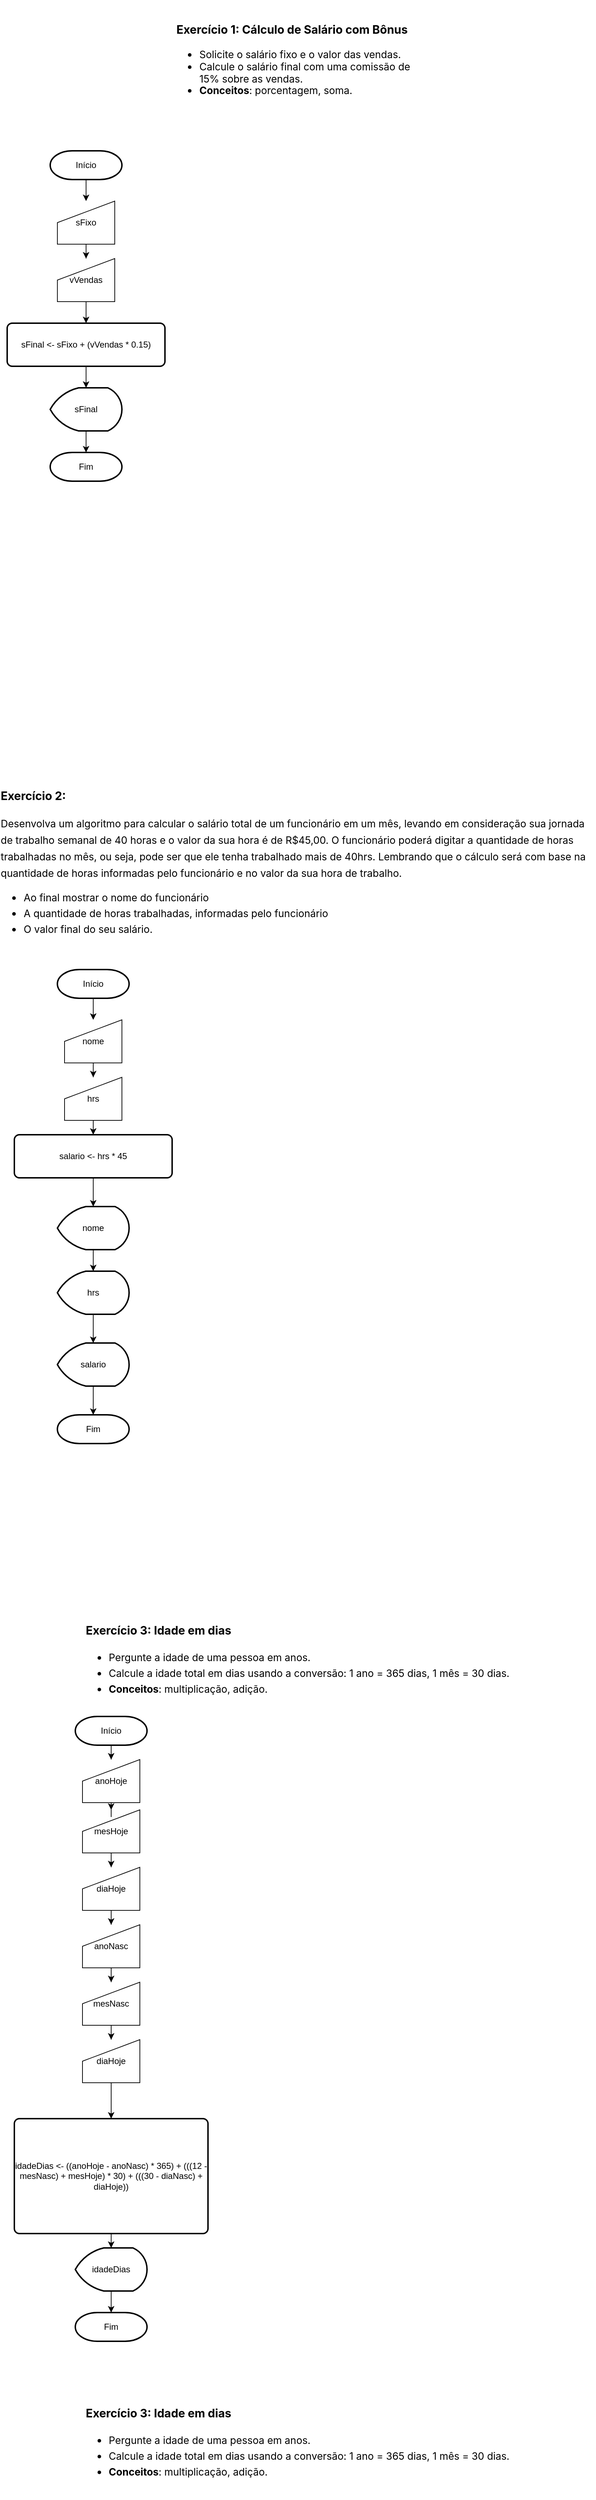 <mxfile version="27.0.5">
  <diagram name="Page-1" id="DTSGRVLNNQixv1aN2vNh">
    <mxGraphModel dx="1426" dy="1843" grid="1" gridSize="10" guides="1" tooltips="1" connect="1" arrows="1" fold="1" page="1" pageScale="1" pageWidth="850" pageHeight="1100" math="0" shadow="0">
      <root>
        <mxCell id="0" />
        <mxCell id="1" parent="0" />
        <mxCell id="a1a3gFf4tcjDuyw7U2Fl-1" value="&lt;h3 style=&quot;box-sizing: border-box; font-size: 16px; line-height: 22px; font-family: -apple-system, BlinkMacSystemFont, &amp;quot;Segoe UI&amp;quot;, system-ui, &amp;quot;Apple Color Emoji&amp;quot;, &amp;quot;Segoe UI Emoji&amp;quot;, sans-serif; text-align: left; border-radius: 0px !important;&quot;&gt;Exercício 1: Cálculo de Salário com Bônus&lt;/h3&gt;&lt;ul style=&quot;box-sizing: border-box; margin: 12px 0px; list-style: initial; padding-top: revert; padding-right: revert; padding-bottom: revert; padding-left: 32px; font-family: -apple-system, BlinkMacSystemFont, &amp;quot;Segoe UI&amp;quot;, system-ui, &amp;quot;Apple Color Emoji&amp;quot;, &amp;quot;Segoe UI Emoji&amp;quot;, sans-serif; font-size: 14px; text-align: left; border-radius: 0px !important;&quot;&gt;&lt;li style=&quot;box-sizing: border-box; border-radius: 0px !important;&quot;&gt;Solicite o salário fixo e o valor das vendas.&lt;/li&gt;&lt;li style=&quot;box-sizing: border-box; border-radius: 0px !important;&quot;&gt;Calcule o salário final com uma comissão de 15% sobre as vendas.&lt;/li&gt;&lt;li style=&quot;box-sizing: border-box; border-radius: 0px !important;&quot;&gt;&lt;span style=&quot;box-sizing: border-box; font-weight: bolder; border-radius: 0px !important;&quot;&gt;Conceitos&lt;/span&gt;: porcentagem, soma.&lt;/li&gt;&lt;/ul&gt;" style="text;html=1;align=center;verticalAlign=middle;whiteSpace=wrap;rounded=0;fontColor=default;labelBackgroundColor=none;" parent="1" vertex="1">
          <mxGeometry x="255" y="-1090" width="340" height="160" as="geometry" />
        </mxCell>
        <mxCell id="a1a3gFf4tcjDuyw7U2Fl-6" value="" style="edgeStyle=orthogonalEdgeStyle;rounded=0;orthogonalLoop=1;jettySize=auto;html=1;" parent="1" source="a1a3gFf4tcjDuyw7U2Fl-2" target="a1a3gFf4tcjDuyw7U2Fl-5" edge="1">
          <mxGeometry relative="1" as="geometry" />
        </mxCell>
        <mxCell id="a1a3gFf4tcjDuyw7U2Fl-2" value="sFixo" style="shape=manualInput;whiteSpace=wrap;html=1;" parent="1" vertex="1">
          <mxGeometry x="90" y="-810" width="80" height="60" as="geometry" />
        </mxCell>
        <mxCell id="a1a3gFf4tcjDuyw7U2Fl-4" value="" style="edgeStyle=orthogonalEdgeStyle;rounded=0;orthogonalLoop=1;jettySize=auto;html=1;" parent="1" source="a1a3gFf4tcjDuyw7U2Fl-3" target="a1a3gFf4tcjDuyw7U2Fl-2" edge="1">
          <mxGeometry relative="1" as="geometry" />
        </mxCell>
        <mxCell id="a1a3gFf4tcjDuyw7U2Fl-3" value="Início" style="strokeWidth=2;html=1;shape=mxgraph.flowchart.terminator;whiteSpace=wrap;" parent="1" vertex="1">
          <mxGeometry x="80" y="-880" width="100" height="40" as="geometry" />
        </mxCell>
        <mxCell id="a1a3gFf4tcjDuyw7U2Fl-8" value="" style="edgeStyle=orthogonalEdgeStyle;rounded=0;orthogonalLoop=1;jettySize=auto;html=1;" parent="1" source="a1a3gFf4tcjDuyw7U2Fl-5" target="a1a3gFf4tcjDuyw7U2Fl-7" edge="1">
          <mxGeometry relative="1" as="geometry" />
        </mxCell>
        <mxCell id="a1a3gFf4tcjDuyw7U2Fl-5" value="vVendas" style="shape=manualInput;whiteSpace=wrap;html=1;" parent="1" vertex="1">
          <mxGeometry x="90" y="-730" width="80" height="60" as="geometry" />
        </mxCell>
        <mxCell id="a1a3gFf4tcjDuyw7U2Fl-10" value="" style="edgeStyle=orthogonalEdgeStyle;rounded=0;orthogonalLoop=1;jettySize=auto;html=1;" parent="1" source="a1a3gFf4tcjDuyw7U2Fl-7" target="a1a3gFf4tcjDuyw7U2Fl-9" edge="1">
          <mxGeometry relative="1" as="geometry" />
        </mxCell>
        <mxCell id="a1a3gFf4tcjDuyw7U2Fl-7" value="sFinal &amp;lt;- sFixo + (vVendas * 0.15)" style="rounded=1;whiteSpace=wrap;html=1;absoluteArcSize=1;arcSize=14;strokeWidth=2;" parent="1" vertex="1">
          <mxGeometry x="20" y="-640" width="220" height="60" as="geometry" />
        </mxCell>
        <mxCell id="a1a3gFf4tcjDuyw7U2Fl-13" value="" style="edgeStyle=orthogonalEdgeStyle;rounded=0;orthogonalLoop=1;jettySize=auto;html=1;" parent="1" source="a1a3gFf4tcjDuyw7U2Fl-9" target="a1a3gFf4tcjDuyw7U2Fl-12" edge="1">
          <mxGeometry relative="1" as="geometry" />
        </mxCell>
        <mxCell id="a1a3gFf4tcjDuyw7U2Fl-9" value="sFinal" style="strokeWidth=2;html=1;shape=mxgraph.flowchart.display;whiteSpace=wrap;" parent="1" vertex="1">
          <mxGeometry x="80" y="-550" width="100" height="60" as="geometry" />
        </mxCell>
        <mxCell id="a1a3gFf4tcjDuyw7U2Fl-11" value="&lt;h3 style=&quot;box-sizing: border-box; font-size: 16px; line-height: 22px; font-family: -apple-system, BlinkMacSystemFont, &amp;quot;Segoe UI&amp;quot;, system-ui, &amp;quot;Apple Color Emoji&amp;quot;, &amp;quot;Segoe UI Emoji&amp;quot;, sans-serif; text-align: left; border-radius: 0px !important;&quot;&gt;Exercício 2:&lt;/h3&gt;&lt;h3 style=&quot;box-sizing: border-box; font-size: 16px; line-height: 22px; font-family: -apple-system, BlinkMacSystemFont, &amp;quot;Segoe UI&amp;quot;, system-ui, &amp;quot;Apple Color Emoji&amp;quot;, &amp;quot;Segoe UI Emoji&amp;quot;, sans-serif; text-align: left; border-radius: 0px !important;&quot;&gt;&lt;span style=&quot;font-size: 14px; font-weight: 400;&quot;&gt;Desenvolva um algoritmo para calcular o salário total de um funcionário em um mês, levando em consideração sua jornada de trabalho semanal de 40 horas e o valor da sua hora é de R$45,00. O funcionário poderá digitar a quantidade de horas trabalhadas no mês, ou seja, pode ser que ele tenha trabalhado mais de 40hrs. Lembrando que o cálculo será com base na quantidade de horas informadas pelo funcionário e no valor da sua hora de trabalho.&lt;/span&gt;&lt;ul style=&quot;box-sizing: border-box; margin: 12px 0px; list-style: initial; padding-top: revert; padding-right: revert; padding-bottom: revert; padding-left: 32px; font-size: 14px; font-weight: 400; border-radius: 0px !important;&quot;&gt;&lt;li style=&quot;box-sizing: border-box; border-radius: 0px !important;&quot;&gt;Ao final mostrar o nome do funcionário&lt;/li&gt;&lt;li style=&quot;box-sizing: border-box; border-radius: 0px !important;&quot;&gt;A quantidade de horas trabalhadas, informadas pelo funcionário&lt;/li&gt;&lt;li style=&quot;box-sizing: border-box; border-radius: 0px !important;&quot;&gt;O valor final do seu salário.&lt;/li&gt;&lt;/ul&gt;&lt;/h3&gt;" style="text;html=1;align=center;verticalAlign=middle;whiteSpace=wrap;rounded=0;fontColor=default;labelBackgroundColor=none;" parent="1" vertex="1">
          <mxGeometry x="10" y="30" width="830" height="160" as="geometry" />
        </mxCell>
        <mxCell id="a1a3gFf4tcjDuyw7U2Fl-12" value="Fim" style="strokeWidth=2;html=1;shape=mxgraph.flowchart.terminator;whiteSpace=wrap;" parent="1" vertex="1">
          <mxGeometry x="80" y="-460" width="100" height="40" as="geometry" />
        </mxCell>
        <mxCell id="a1a3gFf4tcjDuyw7U2Fl-16" value="" style="edgeStyle=orthogonalEdgeStyle;rounded=0;orthogonalLoop=1;jettySize=auto;html=1;" parent="1" source="a1a3gFf4tcjDuyw7U2Fl-14" target="a1a3gFf4tcjDuyw7U2Fl-15" edge="1">
          <mxGeometry relative="1" as="geometry" />
        </mxCell>
        <mxCell id="a1a3gFf4tcjDuyw7U2Fl-14" value="Início" style="strokeWidth=2;html=1;shape=mxgraph.flowchart.terminator;whiteSpace=wrap;" parent="1" vertex="1">
          <mxGeometry x="90" y="260" width="100" height="40" as="geometry" />
        </mxCell>
        <mxCell id="a1a3gFf4tcjDuyw7U2Fl-18" value="" style="edgeStyle=orthogonalEdgeStyle;rounded=0;orthogonalLoop=1;jettySize=auto;html=1;" parent="1" source="a1a3gFf4tcjDuyw7U2Fl-15" target="a1a3gFf4tcjDuyw7U2Fl-17" edge="1">
          <mxGeometry relative="1" as="geometry" />
        </mxCell>
        <mxCell id="a1a3gFf4tcjDuyw7U2Fl-15" value="nome" style="shape=manualInput;whiteSpace=wrap;html=1;" parent="1" vertex="1">
          <mxGeometry x="100" y="330" width="80" height="60" as="geometry" />
        </mxCell>
        <mxCell id="a1a3gFf4tcjDuyw7U2Fl-21" value="" style="edgeStyle=orthogonalEdgeStyle;rounded=0;orthogonalLoop=1;jettySize=auto;html=1;" parent="1" source="a1a3gFf4tcjDuyw7U2Fl-17" target="a1a3gFf4tcjDuyw7U2Fl-20" edge="1">
          <mxGeometry relative="1" as="geometry" />
        </mxCell>
        <mxCell id="a1a3gFf4tcjDuyw7U2Fl-17" value="hrs" style="shape=manualInput;whiteSpace=wrap;html=1;" parent="1" vertex="1">
          <mxGeometry x="100" y="410" width="80" height="60" as="geometry" />
        </mxCell>
        <mxCell id="a1a3gFf4tcjDuyw7U2Fl-23" value="" style="edgeStyle=orthogonalEdgeStyle;rounded=0;orthogonalLoop=1;jettySize=auto;html=1;" parent="1" source="a1a3gFf4tcjDuyw7U2Fl-20" target="a1a3gFf4tcjDuyw7U2Fl-22" edge="1">
          <mxGeometry relative="1" as="geometry" />
        </mxCell>
        <mxCell id="a1a3gFf4tcjDuyw7U2Fl-20" value="salario &amp;lt;- hrs * 45" style="rounded=1;whiteSpace=wrap;html=1;absoluteArcSize=1;arcSize=14;strokeWidth=2;" parent="1" vertex="1">
          <mxGeometry x="30" y="490" width="220" height="60" as="geometry" />
        </mxCell>
        <mxCell id="a1a3gFf4tcjDuyw7U2Fl-26" value="" style="edgeStyle=orthogonalEdgeStyle;rounded=0;orthogonalLoop=1;jettySize=auto;html=1;" parent="1" source="a1a3gFf4tcjDuyw7U2Fl-22" target="a1a3gFf4tcjDuyw7U2Fl-24" edge="1">
          <mxGeometry relative="1" as="geometry" />
        </mxCell>
        <mxCell id="a1a3gFf4tcjDuyw7U2Fl-22" value="nome" style="strokeWidth=2;html=1;shape=mxgraph.flowchart.display;whiteSpace=wrap;" parent="1" vertex="1">
          <mxGeometry x="90" y="590" width="100" height="60" as="geometry" />
        </mxCell>
        <mxCell id="a1a3gFf4tcjDuyw7U2Fl-27" value="" style="edgeStyle=orthogonalEdgeStyle;rounded=0;orthogonalLoop=1;jettySize=auto;html=1;" parent="1" source="a1a3gFf4tcjDuyw7U2Fl-24" target="a1a3gFf4tcjDuyw7U2Fl-25" edge="1">
          <mxGeometry relative="1" as="geometry" />
        </mxCell>
        <mxCell id="a1a3gFf4tcjDuyw7U2Fl-24" value="hrs" style="strokeWidth=2;html=1;shape=mxgraph.flowchart.display;whiteSpace=wrap;" parent="1" vertex="1">
          <mxGeometry x="90" y="680" width="100" height="60" as="geometry" />
        </mxCell>
        <mxCell id="a1a3gFf4tcjDuyw7U2Fl-29" value="" style="edgeStyle=orthogonalEdgeStyle;rounded=0;orthogonalLoop=1;jettySize=auto;html=1;" parent="1" source="a1a3gFf4tcjDuyw7U2Fl-25" target="a1a3gFf4tcjDuyw7U2Fl-28" edge="1">
          <mxGeometry relative="1" as="geometry" />
        </mxCell>
        <mxCell id="a1a3gFf4tcjDuyw7U2Fl-25" value="salario" style="strokeWidth=2;html=1;shape=mxgraph.flowchart.display;whiteSpace=wrap;" parent="1" vertex="1">
          <mxGeometry x="90" y="780" width="100" height="60" as="geometry" />
        </mxCell>
        <mxCell id="a1a3gFf4tcjDuyw7U2Fl-28" value="Fim" style="strokeWidth=2;html=1;shape=mxgraph.flowchart.terminator;whiteSpace=wrap;" parent="1" vertex="1">
          <mxGeometry x="90" y="880" width="100" height="40" as="geometry" />
        </mxCell>
        <mxCell id="a1a3gFf4tcjDuyw7U2Fl-30" value="&lt;h3 style=&quot;box-sizing: border-box; font-size: 16px; line-height: 22px; font-family: -apple-system, BlinkMacSystemFont, &amp;quot;Segoe UI&amp;quot;, system-ui, &amp;quot;Apple Color Emoji&amp;quot;, &amp;quot;Segoe UI Emoji&amp;quot;, sans-serif; text-align: left; border-radius: 0px !important;&quot;&gt;Exercício 3: Idade em dias&lt;/h3&gt;&lt;h3 style=&quot;box-sizing: border-box; font-size: 16px; line-height: 22px; font-family: -apple-system, BlinkMacSystemFont, &amp;quot;Segoe UI&amp;quot;, system-ui, &amp;quot;Apple Color Emoji&amp;quot;, &amp;quot;Segoe UI Emoji&amp;quot;, sans-serif; text-align: left; border-radius: 0px !important;&quot;&gt;&lt;ul style=&quot;box-sizing: border-box; margin: 12px 0px; list-style: initial; padding-top: revert; padding-right: revert; padding-bottom: revert; padding-left: 32px; font-size: 14px; font-weight: 400; border-radius: 0px !important;&quot;&gt;&lt;li style=&quot;box-sizing: border-box; border-radius: 0px !important;&quot;&gt;Pergunte a idade de uma pessoa em anos.&lt;/li&gt;&lt;li style=&quot;box-sizing: border-box; border-radius: 0px !important;&quot;&gt;Calcule a idade total em dias usando a conversão: 1 ano = 365 dias, 1 mês = 30 dias.&lt;/li&gt;&lt;li style=&quot;box-sizing: border-box; border-radius: 0px !important;&quot;&gt;&lt;span style=&quot;box-sizing: border-box; font-weight: bolder; border-radius: 0px !important;&quot;&gt;Conceitos&lt;/span&gt;: multiplicação, adição.&lt;/li&gt;&lt;/ul&gt;&lt;/h3&gt;" style="text;html=1;align=center;verticalAlign=middle;whiteSpace=wrap;rounded=0;fontColor=default;labelBackgroundColor=none;" parent="1" vertex="1">
          <mxGeometry x="10" y="1140" width="830" height="160" as="geometry" />
        </mxCell>
        <mxCell id="a1a3gFf4tcjDuyw7U2Fl-37" value="" style="edgeStyle=orthogonalEdgeStyle;rounded=0;orthogonalLoop=1;jettySize=auto;html=1;" parent="1" source="a1a3gFf4tcjDuyw7U2Fl-31" target="a1a3gFf4tcjDuyw7U2Fl-32" edge="1">
          <mxGeometry relative="1" as="geometry" />
        </mxCell>
        <mxCell id="a1a3gFf4tcjDuyw7U2Fl-31" value="Início" style="strokeWidth=2;html=1;shape=mxgraph.flowchart.terminator;whiteSpace=wrap;" parent="1" vertex="1">
          <mxGeometry x="115" y="1300" width="100" height="40" as="geometry" />
        </mxCell>
        <mxCell id="a1a3gFf4tcjDuyw7U2Fl-38" value="" style="edgeStyle=orthogonalEdgeStyle;rounded=0;orthogonalLoop=1;jettySize=auto;html=1;" parent="1" source="a1a3gFf4tcjDuyw7U2Fl-32" target="a1a3gFf4tcjDuyw7U2Fl-33" edge="1">
          <mxGeometry relative="1" as="geometry" />
        </mxCell>
        <mxCell id="a1a3gFf4tcjDuyw7U2Fl-32" value="anoHoje" style="shape=manualInput;whiteSpace=wrap;html=1;" parent="1" vertex="1">
          <mxGeometry x="125" y="1360" width="80" height="60" as="geometry" />
        </mxCell>
        <mxCell id="a1a3gFf4tcjDuyw7U2Fl-39" value="" style="edgeStyle=orthogonalEdgeStyle;rounded=0;orthogonalLoop=1;jettySize=auto;html=1;" parent="1" source="a1a3gFf4tcjDuyw7U2Fl-33" target="a1a3gFf4tcjDuyw7U2Fl-34" edge="1">
          <mxGeometry relative="1" as="geometry" />
        </mxCell>
        <mxCell id="a1a3gFf4tcjDuyw7U2Fl-33" value="mesHoje" style="shape=manualInput;whiteSpace=wrap;html=1;" parent="1" vertex="1">
          <mxGeometry x="125" y="1430" width="80" height="60" as="geometry" />
        </mxCell>
        <mxCell id="a1a3gFf4tcjDuyw7U2Fl-41" value="" style="edgeStyle=orthogonalEdgeStyle;rounded=0;orthogonalLoop=1;jettySize=auto;html=1;" parent="1" source="a1a3gFf4tcjDuyw7U2Fl-34" target="a1a3gFf4tcjDuyw7U2Fl-40" edge="1">
          <mxGeometry relative="1" as="geometry" />
        </mxCell>
        <mxCell id="a1a3gFf4tcjDuyw7U2Fl-34" value="diaHoje" style="shape=manualInput;whiteSpace=wrap;html=1;" parent="1" vertex="1">
          <mxGeometry x="125" y="1510" width="80" height="60" as="geometry" />
        </mxCell>
        <mxCell id="a1a3gFf4tcjDuyw7U2Fl-46" value="" style="edgeStyle=orthogonalEdgeStyle;rounded=0;orthogonalLoop=1;jettySize=auto;html=1;" parent="1" source="a1a3gFf4tcjDuyw7U2Fl-40" target="a1a3gFf4tcjDuyw7U2Fl-42" edge="1">
          <mxGeometry relative="1" as="geometry" />
        </mxCell>
        <mxCell id="a1a3gFf4tcjDuyw7U2Fl-40" value="anoNasc" style="shape=manualInput;whiteSpace=wrap;html=1;" parent="1" vertex="1">
          <mxGeometry x="125" y="1590" width="80" height="60" as="geometry" />
        </mxCell>
        <mxCell id="a1a3gFf4tcjDuyw7U2Fl-47" value="" style="edgeStyle=orthogonalEdgeStyle;rounded=0;orthogonalLoop=1;jettySize=auto;html=1;" parent="1" source="a1a3gFf4tcjDuyw7U2Fl-42" target="a1a3gFf4tcjDuyw7U2Fl-44" edge="1">
          <mxGeometry relative="1" as="geometry" />
        </mxCell>
        <mxCell id="a1a3gFf4tcjDuyw7U2Fl-42" value="mesNasc" style="shape=manualInput;whiteSpace=wrap;html=1;" parent="1" vertex="1">
          <mxGeometry x="125" y="1670" width="80" height="60" as="geometry" />
        </mxCell>
        <mxCell id="a1a3gFf4tcjDuyw7U2Fl-49" value="" style="edgeStyle=orthogonalEdgeStyle;rounded=0;orthogonalLoop=1;jettySize=auto;html=1;" parent="1" source="a1a3gFf4tcjDuyw7U2Fl-44" target="a1a3gFf4tcjDuyw7U2Fl-48" edge="1">
          <mxGeometry relative="1" as="geometry" />
        </mxCell>
        <mxCell id="a1a3gFf4tcjDuyw7U2Fl-44" value="diaHoje" style="shape=manualInput;whiteSpace=wrap;html=1;" parent="1" vertex="1">
          <mxGeometry x="125" y="1750" width="80" height="60" as="geometry" />
        </mxCell>
        <mxCell id="36bbtaY0qwUrf9wniMjc-2" value="" style="edgeStyle=orthogonalEdgeStyle;rounded=0;orthogonalLoop=1;jettySize=auto;html=1;" edge="1" parent="1" source="a1a3gFf4tcjDuyw7U2Fl-48" target="36bbtaY0qwUrf9wniMjc-1">
          <mxGeometry relative="1" as="geometry" />
        </mxCell>
        <mxCell id="a1a3gFf4tcjDuyw7U2Fl-48" value="idadeDias &amp;lt;- ((anoHoje - anoNasc) * 365) + (((12 - mesNasc) + mesHoje) * 30) + (((30 - diaNasc) + diaHoje))" style="rounded=1;whiteSpace=wrap;html=1;absoluteArcSize=1;arcSize=14;strokeWidth=2;" parent="1" vertex="1">
          <mxGeometry x="30" y="1860" width="270" height="160" as="geometry" />
        </mxCell>
        <mxCell id="36bbtaY0qwUrf9wniMjc-4" value="" style="edgeStyle=orthogonalEdgeStyle;rounded=0;orthogonalLoop=1;jettySize=auto;html=1;" edge="1" parent="1" source="36bbtaY0qwUrf9wniMjc-1" target="36bbtaY0qwUrf9wniMjc-3">
          <mxGeometry relative="1" as="geometry" />
        </mxCell>
        <mxCell id="36bbtaY0qwUrf9wniMjc-1" value="idadeDias" style="strokeWidth=2;html=1;shape=mxgraph.flowchart.display;whiteSpace=wrap;" vertex="1" parent="1">
          <mxGeometry x="115" y="2040" width="100" height="60" as="geometry" />
        </mxCell>
        <mxCell id="36bbtaY0qwUrf9wniMjc-3" value="Fim" style="strokeWidth=2;html=1;shape=mxgraph.flowchart.terminator;whiteSpace=wrap;" vertex="1" parent="1">
          <mxGeometry x="115" y="2130" width="100" height="40" as="geometry" />
        </mxCell>
        <mxCell id="36bbtaY0qwUrf9wniMjc-5" value="&lt;h3 style=&quot;box-sizing: border-box; font-size: 16px; line-height: 22px; font-family: -apple-system, BlinkMacSystemFont, &amp;quot;Segoe UI&amp;quot;, system-ui, &amp;quot;Apple Color Emoji&amp;quot;, &amp;quot;Segoe UI Emoji&amp;quot;, sans-serif; text-align: left; border-radius: 0px !important;&quot;&gt;Exercício 3: Idade em dias&lt;/h3&gt;&lt;h3 style=&quot;box-sizing: border-box; font-size: 16px; line-height: 22px; font-family: -apple-system, BlinkMacSystemFont, &amp;quot;Segoe UI&amp;quot;, system-ui, &amp;quot;Apple Color Emoji&amp;quot;, &amp;quot;Segoe UI Emoji&amp;quot;, sans-serif; text-align: left; border-radius: 0px !important;&quot;&gt;&lt;ul style=&quot;box-sizing: border-box; margin: 12px 0px; list-style: initial; padding-top: revert; padding-right: revert; padding-bottom: revert; padding-left: 32px; font-size: 14px; font-weight: 400; border-radius: 0px !important;&quot;&gt;&lt;li style=&quot;box-sizing: border-box; border-radius: 0px !important;&quot;&gt;Pergunte a idade de uma pessoa em anos.&lt;/li&gt;&lt;li style=&quot;box-sizing: border-box; border-radius: 0px !important;&quot;&gt;Calcule a idade total em dias usando a conversão: 1 ano = 365 dias, 1 mês = 30 dias.&lt;/li&gt;&lt;li style=&quot;box-sizing: border-box; border-radius: 0px !important;&quot;&gt;&lt;span style=&quot;box-sizing: border-box; font-weight: bolder; border-radius: 0px !important;&quot;&gt;Conceitos&lt;/span&gt;: multiplicação, adição.&lt;/li&gt;&lt;/ul&gt;&lt;/h3&gt;" style="text;html=1;align=center;verticalAlign=middle;whiteSpace=wrap;rounded=0;fontColor=default;labelBackgroundColor=none;" vertex="1" parent="1">
          <mxGeometry x="10" y="2230" width="830" height="160" as="geometry" />
        </mxCell>
      </root>
    </mxGraphModel>
  </diagram>
</mxfile>
